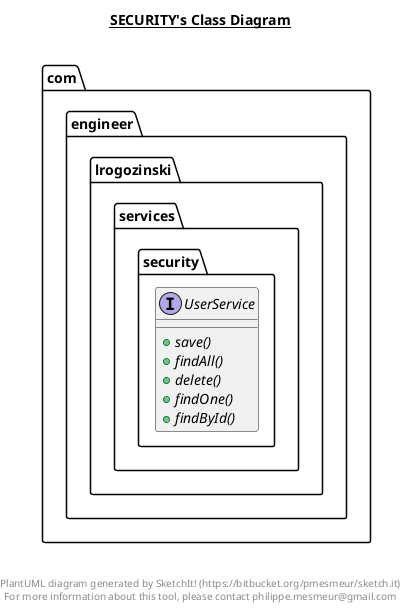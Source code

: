 @startuml

title __SECURITY's Class Diagram__\n

  package com.engineer.lrogozinski {
    package com.engineer.lrogozinski.services {
      package com.engineer.lrogozinski.services.security {
        interface UserService {
            {abstract} + save()
            {abstract} + findAll()
            {abstract} + delete()
            {abstract} + findOne()
            {abstract} + findById()
        }
      }
    }
  }
  



right footer


PlantUML diagram generated by SketchIt! (https://bitbucket.org/pmesmeur/sketch.it)
For more information about this tool, please contact philippe.mesmeur@gmail.com
endfooter

@enduml
